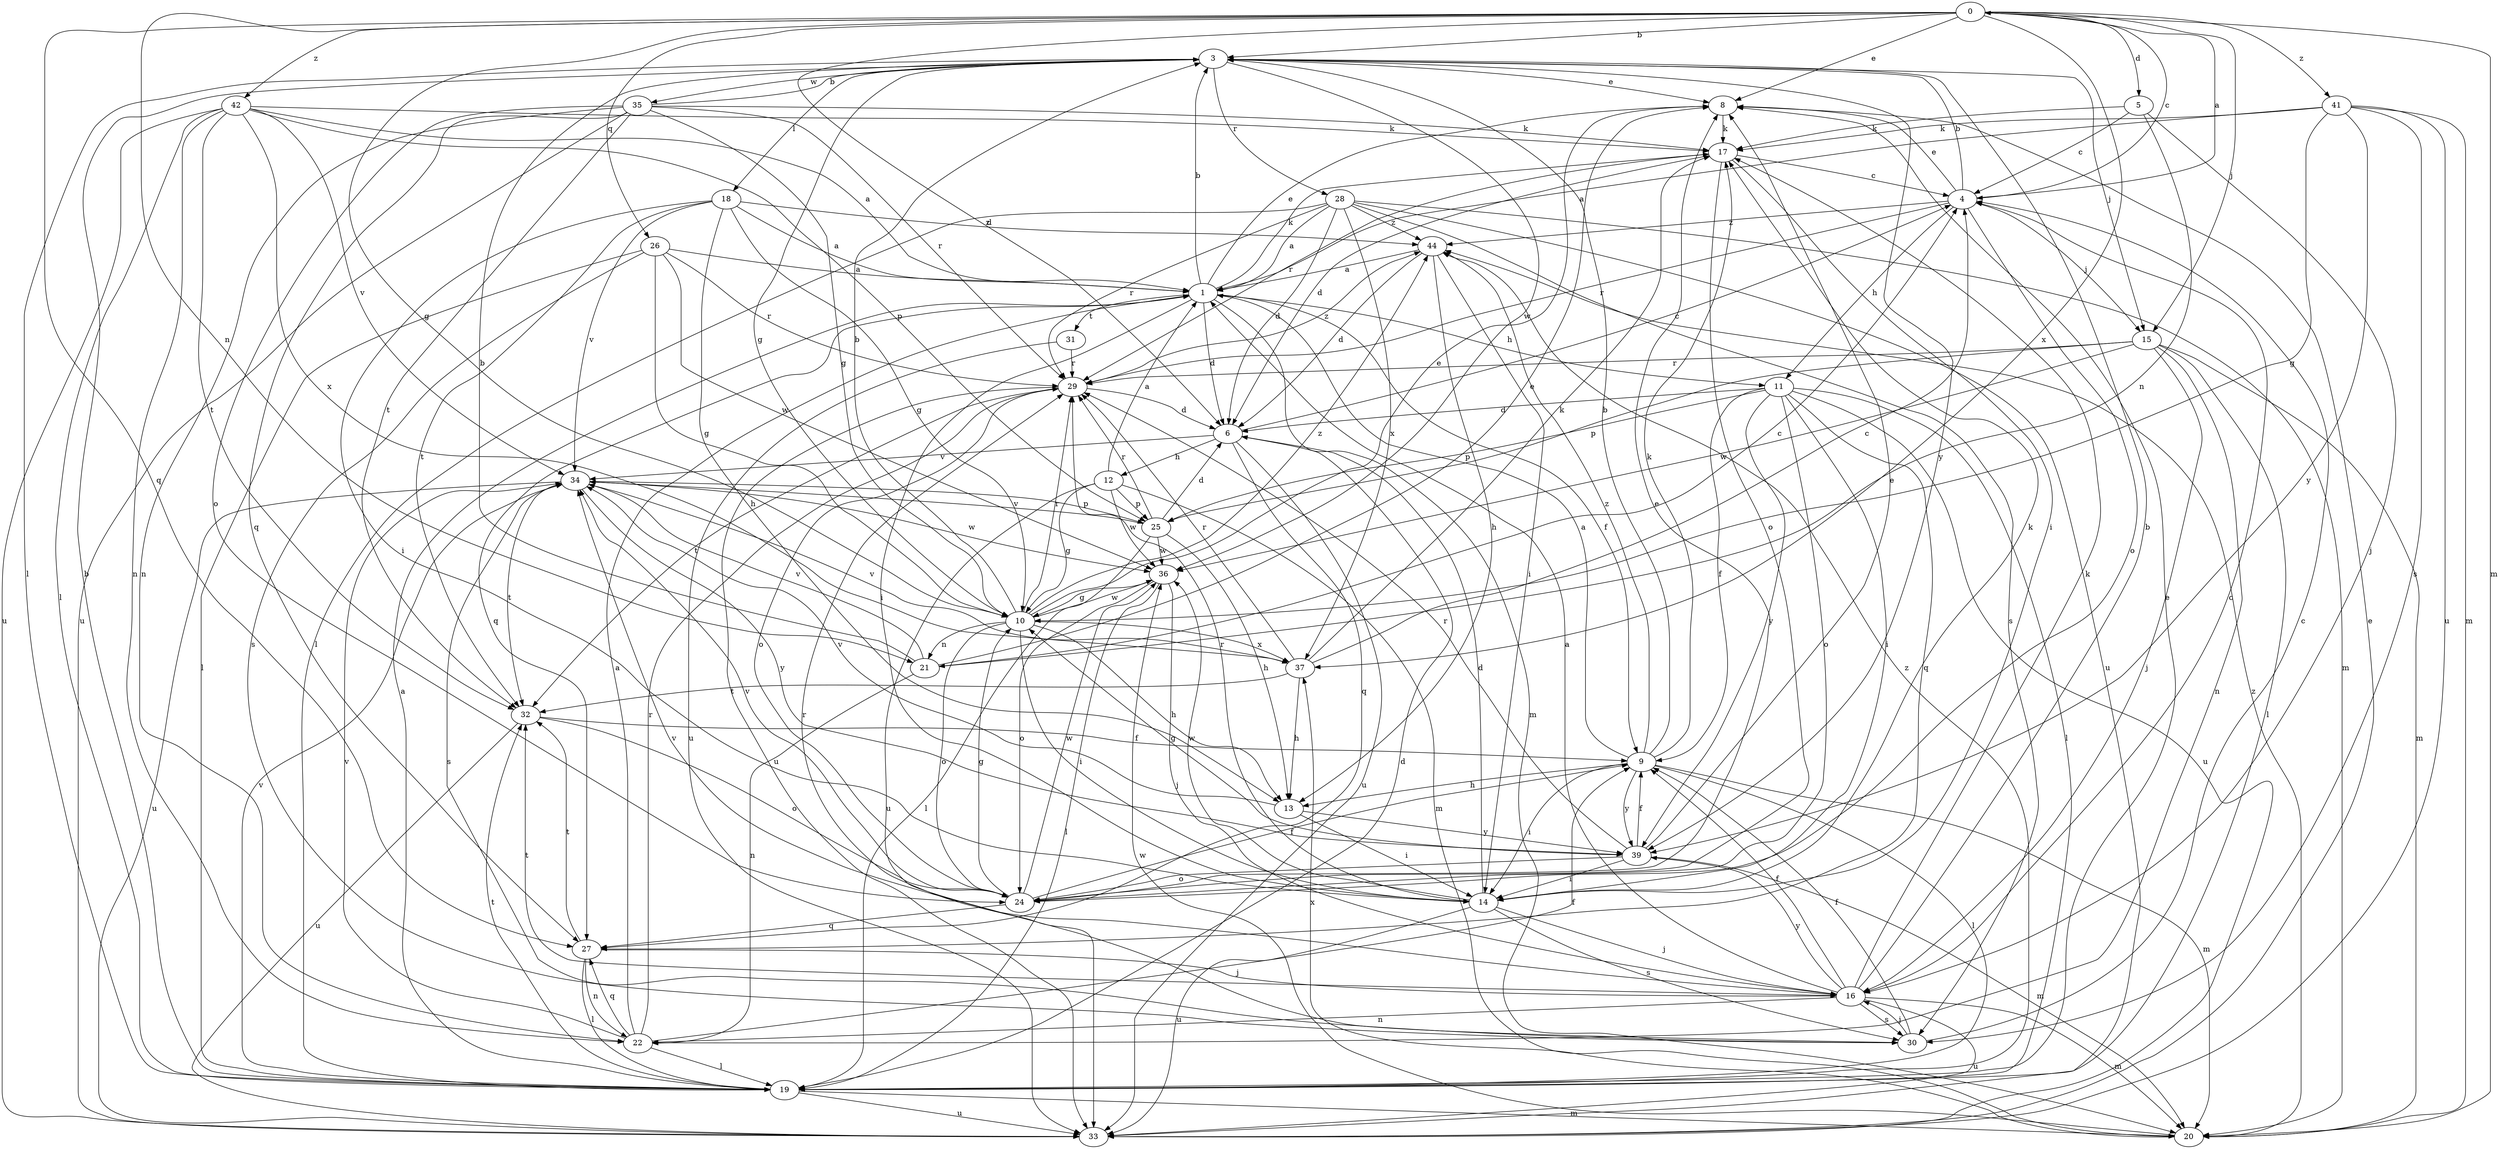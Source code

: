 strict digraph  {
0;
1;
3;
4;
5;
6;
8;
9;
10;
11;
12;
13;
14;
15;
16;
17;
18;
19;
20;
21;
22;
24;
25;
26;
27;
28;
29;
30;
31;
32;
33;
34;
35;
36;
37;
39;
41;
42;
44;
0 -> 3  [label=b];
0 -> 4  [label=c];
0 -> 5  [label=d];
0 -> 6  [label=d];
0 -> 8  [label=e];
0 -> 10  [label=g];
0 -> 15  [label=j];
0 -> 20  [label=m];
0 -> 21  [label=n];
0 -> 26  [label=q];
0 -> 27  [label=q];
0 -> 37  [label=x];
0 -> 41  [label=z];
0 -> 42  [label=z];
1 -> 3  [label=b];
1 -> 6  [label=d];
1 -> 8  [label=e];
1 -> 9  [label=f];
1 -> 11  [label=h];
1 -> 14  [label=i];
1 -> 17  [label=k];
1 -> 20  [label=m];
1 -> 27  [label=q];
1 -> 31  [label=t];
3 -> 8  [label=e];
3 -> 10  [label=g];
3 -> 15  [label=j];
3 -> 18  [label=l];
3 -> 19  [label=l];
3 -> 28  [label=r];
3 -> 35  [label=w];
3 -> 36  [label=w];
3 -> 39  [label=y];
4 -> 0  [label=a];
4 -> 3  [label=b];
4 -> 8  [label=e];
4 -> 11  [label=h];
4 -> 15  [label=j];
4 -> 24  [label=o];
4 -> 29  [label=r];
4 -> 44  [label=z];
5 -> 4  [label=c];
5 -> 16  [label=j];
5 -> 17  [label=k];
5 -> 21  [label=n];
6 -> 4  [label=c];
6 -> 12  [label=h];
6 -> 27  [label=q];
6 -> 33  [label=u];
6 -> 34  [label=v];
8 -> 17  [label=k];
9 -> 1  [label=a];
9 -> 3  [label=b];
9 -> 13  [label=h];
9 -> 14  [label=i];
9 -> 17  [label=k];
9 -> 19  [label=l];
9 -> 20  [label=m];
9 -> 39  [label=y];
9 -> 44  [label=z];
10 -> 3  [label=b];
10 -> 8  [label=e];
10 -> 13  [label=h];
10 -> 14  [label=i];
10 -> 21  [label=n];
10 -> 24  [label=o];
10 -> 29  [label=r];
10 -> 36  [label=w];
10 -> 37  [label=x];
10 -> 44  [label=z];
11 -> 6  [label=d];
11 -> 9  [label=f];
11 -> 14  [label=i];
11 -> 19  [label=l];
11 -> 24  [label=o];
11 -> 25  [label=p];
11 -> 27  [label=q];
11 -> 33  [label=u];
11 -> 39  [label=y];
12 -> 1  [label=a];
12 -> 10  [label=g];
12 -> 20  [label=m];
12 -> 25  [label=p];
12 -> 33  [label=u];
12 -> 36  [label=w];
13 -> 14  [label=i];
13 -> 34  [label=v];
13 -> 39  [label=y];
14 -> 6  [label=d];
14 -> 16  [label=j];
14 -> 17  [label=k];
14 -> 29  [label=r];
14 -> 30  [label=s];
14 -> 33  [label=u];
14 -> 36  [label=w];
15 -> 16  [label=j];
15 -> 19  [label=l];
15 -> 20  [label=m];
15 -> 22  [label=n];
15 -> 25  [label=p];
15 -> 29  [label=r];
15 -> 36  [label=w];
16 -> 1  [label=a];
16 -> 3  [label=b];
16 -> 4  [label=c];
16 -> 9  [label=f];
16 -> 17  [label=k];
16 -> 20  [label=m];
16 -> 22  [label=n];
16 -> 30  [label=s];
16 -> 32  [label=t];
16 -> 33  [label=u];
16 -> 34  [label=v];
16 -> 39  [label=y];
17 -> 4  [label=c];
17 -> 6  [label=d];
17 -> 14  [label=i];
17 -> 24  [label=o];
17 -> 29  [label=r];
18 -> 1  [label=a];
18 -> 10  [label=g];
18 -> 13  [label=h];
18 -> 14  [label=i];
18 -> 32  [label=t];
18 -> 34  [label=v];
18 -> 44  [label=z];
19 -> 1  [label=a];
19 -> 3  [label=b];
19 -> 6  [label=d];
19 -> 8  [label=e];
19 -> 20  [label=m];
19 -> 32  [label=t];
19 -> 33  [label=u];
19 -> 34  [label=v];
19 -> 44  [label=z];
20 -> 36  [label=w];
20 -> 37  [label=x];
20 -> 44  [label=z];
21 -> 3  [label=b];
21 -> 4  [label=c];
21 -> 8  [label=e];
21 -> 22  [label=n];
21 -> 34  [label=v];
22 -> 1  [label=a];
22 -> 9  [label=f];
22 -> 19  [label=l];
22 -> 27  [label=q];
22 -> 29  [label=r];
22 -> 34  [label=v];
24 -> 8  [label=e];
24 -> 9  [label=f];
24 -> 10  [label=g];
24 -> 27  [label=q];
24 -> 34  [label=v];
24 -> 36  [label=w];
25 -> 6  [label=d];
25 -> 13  [label=h];
25 -> 19  [label=l];
25 -> 29  [label=r];
25 -> 34  [label=v];
25 -> 36  [label=w];
26 -> 1  [label=a];
26 -> 10  [label=g];
26 -> 19  [label=l];
26 -> 29  [label=r];
26 -> 30  [label=s];
26 -> 36  [label=w];
27 -> 16  [label=j];
27 -> 19  [label=l];
27 -> 22  [label=n];
27 -> 32  [label=t];
28 -> 1  [label=a];
28 -> 6  [label=d];
28 -> 19  [label=l];
28 -> 20  [label=m];
28 -> 29  [label=r];
28 -> 30  [label=s];
28 -> 33  [label=u];
28 -> 37  [label=x];
28 -> 44  [label=z];
29 -> 6  [label=d];
29 -> 24  [label=o];
29 -> 32  [label=t];
29 -> 33  [label=u];
29 -> 44  [label=z];
30 -> 4  [label=c];
30 -> 9  [label=f];
30 -> 16  [label=j];
30 -> 29  [label=r];
31 -> 29  [label=r];
31 -> 33  [label=u];
32 -> 9  [label=f];
32 -> 24  [label=o];
32 -> 33  [label=u];
33 -> 8  [label=e];
34 -> 25  [label=p];
34 -> 30  [label=s];
34 -> 32  [label=t];
34 -> 33  [label=u];
34 -> 36  [label=w];
34 -> 39  [label=y];
35 -> 3  [label=b];
35 -> 10  [label=g];
35 -> 17  [label=k];
35 -> 22  [label=n];
35 -> 24  [label=o];
35 -> 27  [label=q];
35 -> 29  [label=r];
35 -> 32  [label=t];
35 -> 33  [label=u];
36 -> 10  [label=g];
36 -> 16  [label=j];
36 -> 19  [label=l];
36 -> 24  [label=o];
37 -> 4  [label=c];
37 -> 13  [label=h];
37 -> 17  [label=k];
37 -> 29  [label=r];
37 -> 32  [label=t];
37 -> 34  [label=v];
39 -> 8  [label=e];
39 -> 9  [label=f];
39 -> 10  [label=g];
39 -> 14  [label=i];
39 -> 20  [label=m];
39 -> 24  [label=o];
39 -> 29  [label=r];
41 -> 1  [label=a];
41 -> 10  [label=g];
41 -> 17  [label=k];
41 -> 20  [label=m];
41 -> 30  [label=s];
41 -> 33  [label=u];
41 -> 39  [label=y];
42 -> 1  [label=a];
42 -> 17  [label=k];
42 -> 19  [label=l];
42 -> 22  [label=n];
42 -> 25  [label=p];
42 -> 32  [label=t];
42 -> 33  [label=u];
42 -> 34  [label=v];
42 -> 37  [label=x];
44 -> 1  [label=a];
44 -> 6  [label=d];
44 -> 13  [label=h];
44 -> 14  [label=i];
}
